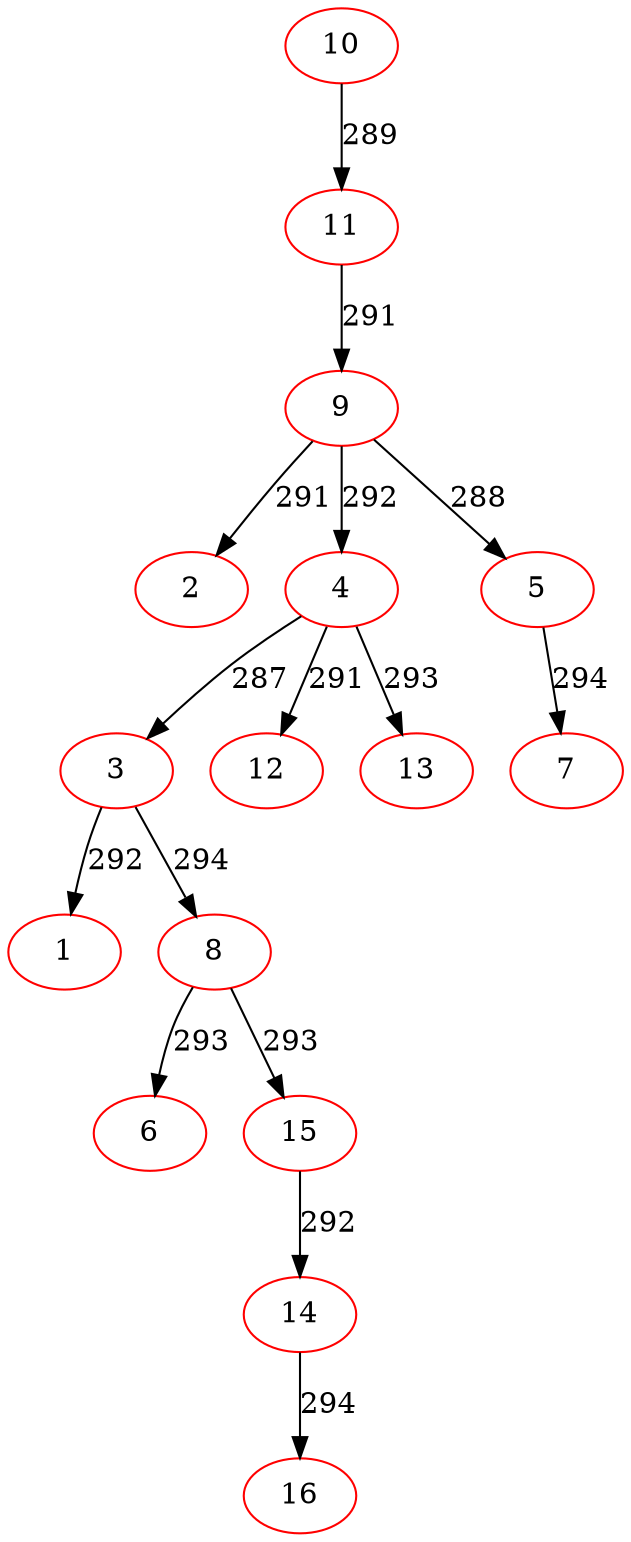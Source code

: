 digraph {
10[color=red]
11[color=red]
9[color=red]
2[color=red]
9->2[label=291]
4[color=red]
3[color=red]
1[color=red]
3->1[label=292]
8[color=red]
6[color=red]
8->6[label=293]
15[color=red]
14[color=red]
16[color=red]
14->16[label=294]
15->14[label=292]
8->15[label=293]
3->8[label=294]
4->3[label=287]
12[color=red]
4->12[label=291]
13[color=red]
4->13[label=293]
9->4[label=292]
5[color=red]
7[color=red]
5->7[label=294]
9->5[label=288]
11->9[label=291]
10->11[label=289]
}